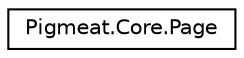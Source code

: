 digraph "Graphical Class Hierarchy"
{
 // LATEX_PDF_SIZE
  edge [fontname="Helvetica",fontsize="10",labelfontname="Helvetica",labelfontsize="10"];
  node [fontname="Helvetica",fontsize="10",shape=record];
  rankdir="LR";
  Node0 [label="Pigmeat.Core.Page",height=0.2,width=0.4,color="black", fillcolor="white", style="filled",URL="$class_pigmeat_1_1_core_1_1_page.html",tooltip="The Page class. Contains all methods related to handling Page objects."];
}
